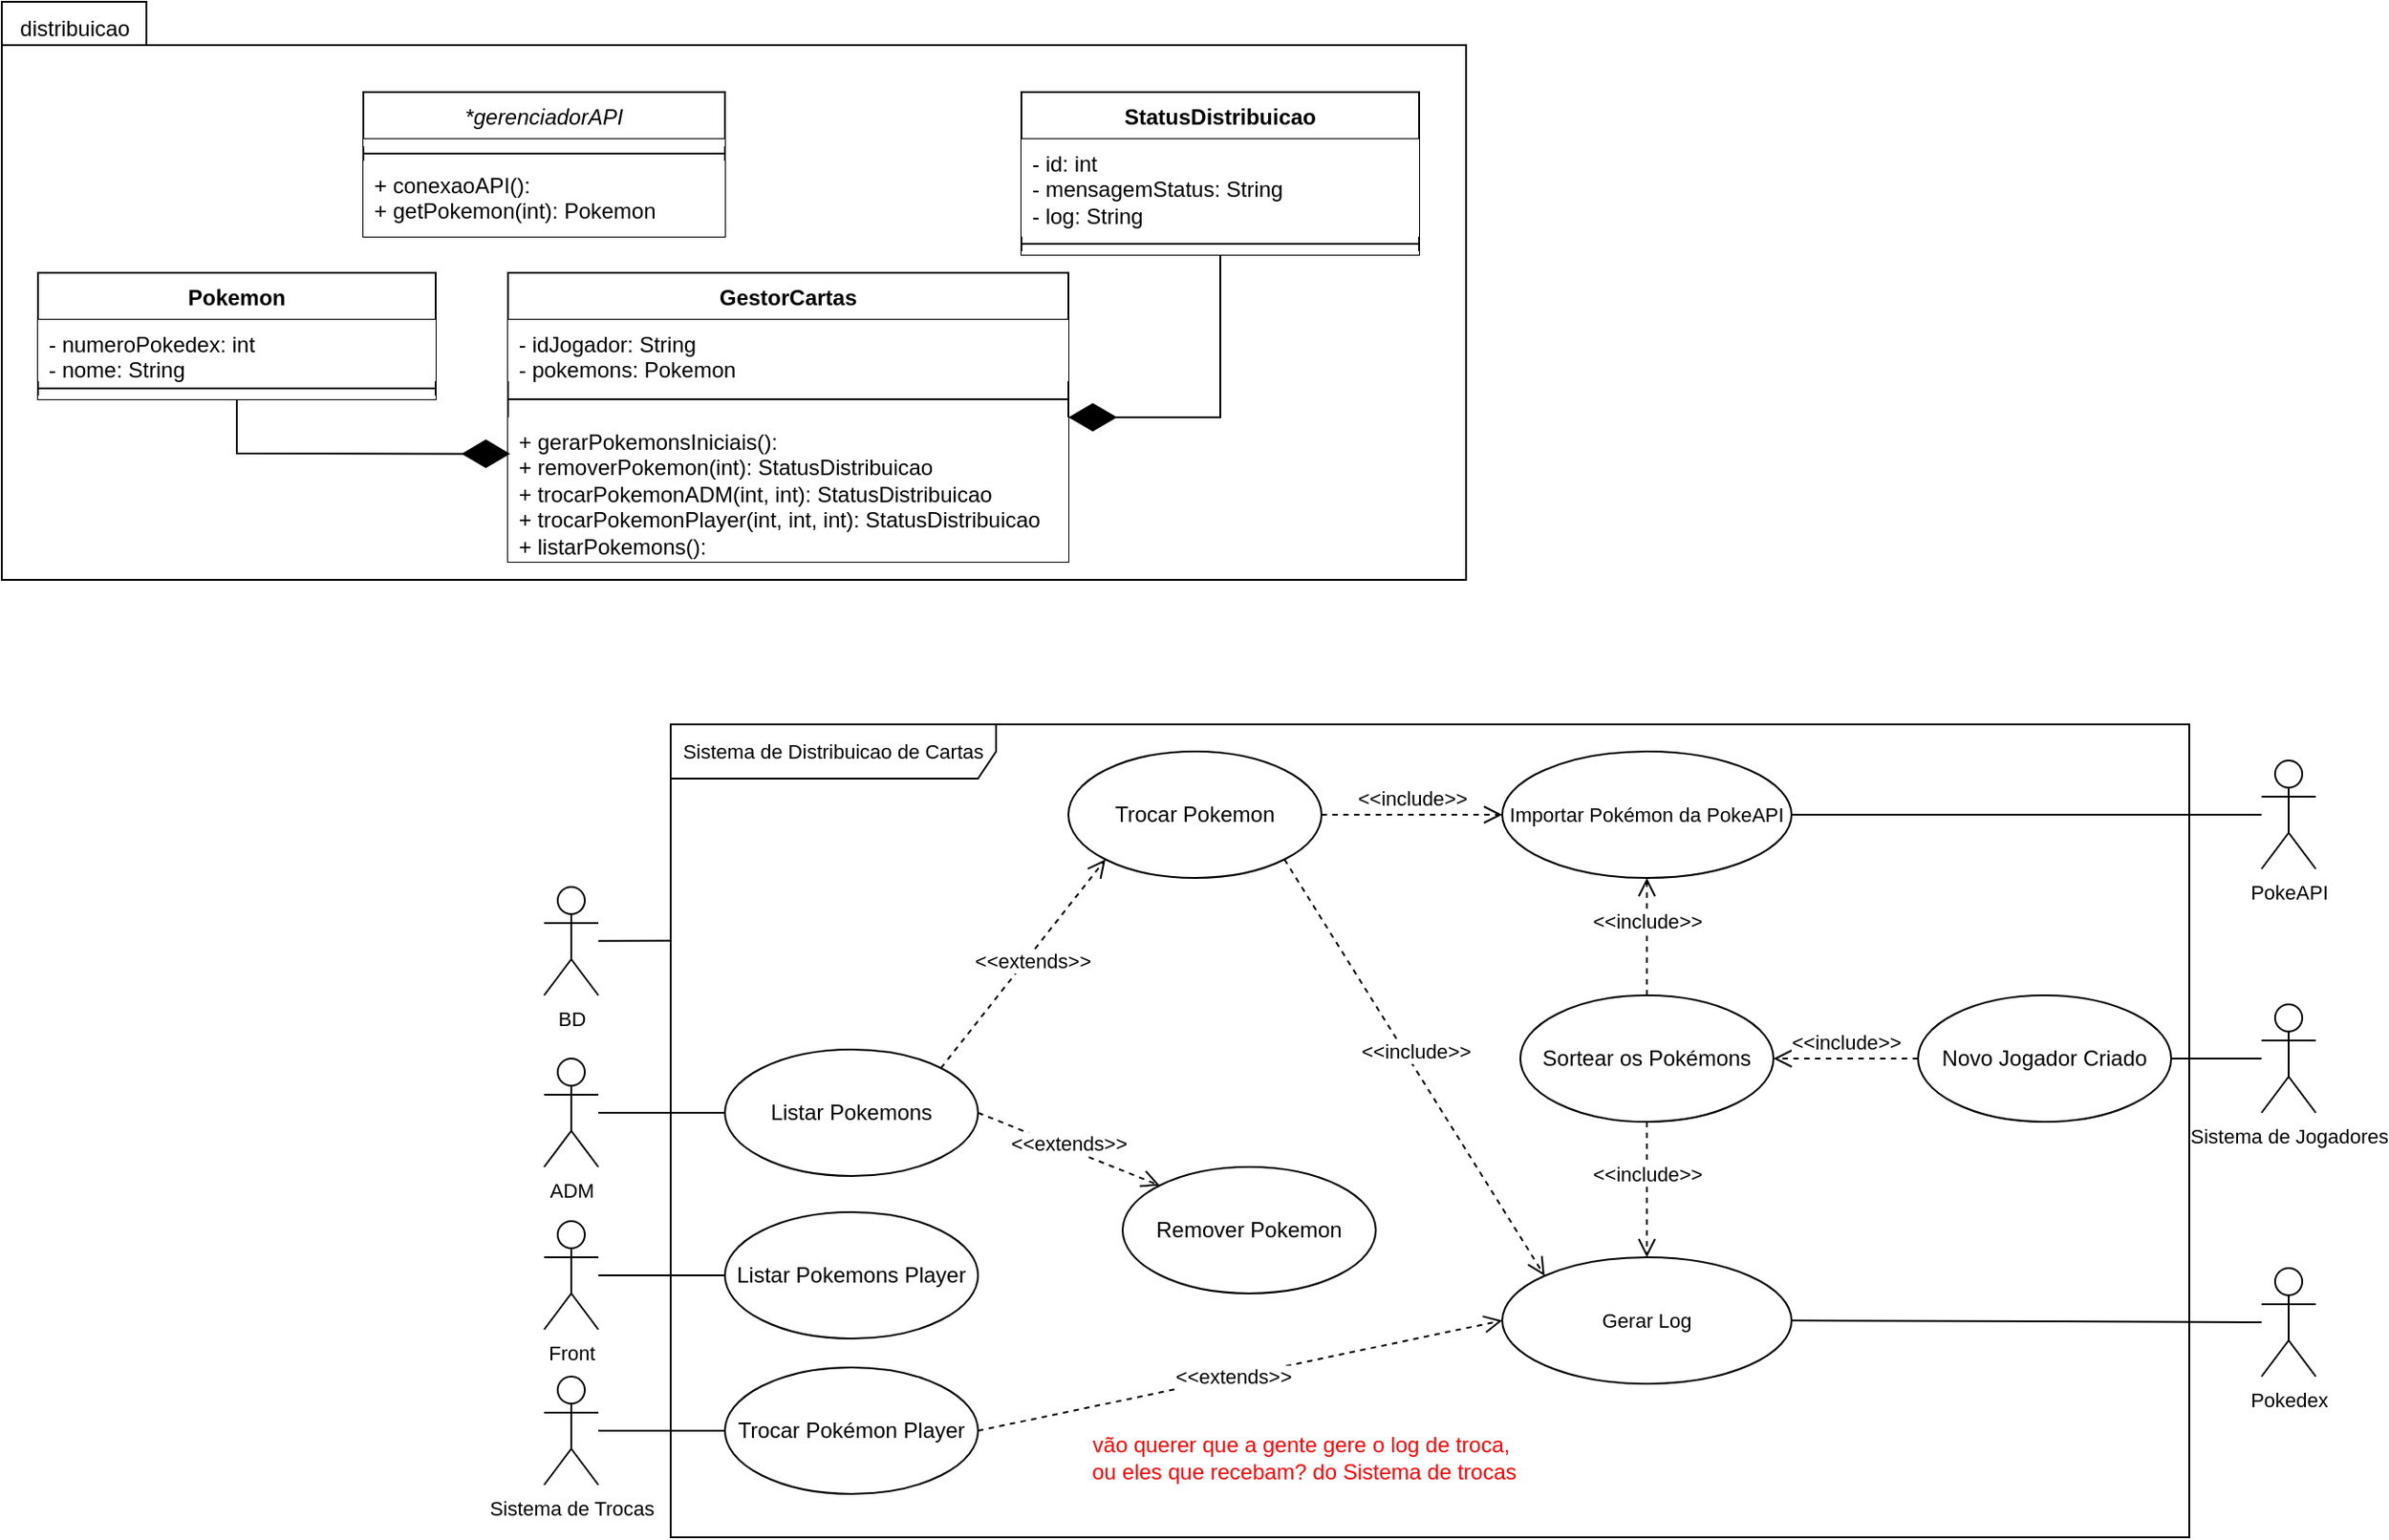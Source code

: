 <mxfile version="26.2.2">
  <diagram name="Página-1" id="5jZvQ3KQJmzvtHpUOqsf">
    <mxGraphModel dx="773" dy="464" grid="1" gridSize="10" guides="1" tooltips="1" connect="1" arrows="1" fold="1" page="1" pageScale="1" pageWidth="827" pageHeight="1169" math="0" shadow="0">
      <root>
        <mxCell id="0" />
        <mxCell id="1" parent="0" />
        <mxCell id="ezxSts8ta102sGjIqSHR-159" value="Sistema de Distribuicao de Cartas" style="shape=umlFrame;whiteSpace=wrap;html=1;pointerEvents=0;fontFamily=Helvetica;fontSize=11;fontColor=default;labelBackgroundColor=default;width=180;height=30;swimlaneFillColor=default;" parent="1" vertex="1">
          <mxGeometry x="520" y="520" width="840" height="450" as="geometry" />
        </mxCell>
        <mxCell id="4cF8ly8krw9naLDRnfGY-16" value="" style="shape=folder;fontStyle=1;spacingTop=10;tabWidth=80;tabHeight=24;tabPosition=left;html=1;whiteSpace=wrap;" parent="1" vertex="1">
          <mxGeometry x="150" y="120" width="810" height="320" as="geometry" />
        </mxCell>
        <mxCell id="ezxSts8ta102sGjIqSHR-75" value="Sortear os Pokémons" style="ellipse;whiteSpace=wrap;html=1;" parent="1" vertex="1">
          <mxGeometry x="990" y="670" width="140" height="70" as="geometry" />
        </mxCell>
        <mxCell id="ezxSts8ta102sGjIqSHR-77" value="Importar Pokémon da PokeAPI" style="ellipse;whiteSpace=wrap;html=1;fontFamily=Helvetica;fontSize=11;fontColor=default;labelBackgroundColor=default;" parent="1" vertex="1">
          <mxGeometry x="980" y="535" width="160" height="70" as="geometry" />
        </mxCell>
        <mxCell id="ezxSts8ta102sGjIqSHR-83" value="Listar Pokemons Player" style="ellipse;whiteSpace=wrap;html=1;" parent="1" vertex="1">
          <mxGeometry x="550" y="790" width="140" height="70" as="geometry" />
        </mxCell>
        <mxCell id="ezxSts8ta102sGjIqSHR-88" value="Trocar Pokémon Player" style="ellipse;whiteSpace=wrap;html=1;" parent="1" vertex="1">
          <mxGeometry x="550" y="876" width="140" height="70" as="geometry" />
        </mxCell>
        <mxCell id="ezxSts8ta102sGjIqSHR-106" value="Remover Pokemon" style="ellipse;whiteSpace=wrap;html=1;" parent="1" vertex="1">
          <mxGeometry x="770" y="765" width="140" height="70" as="geometry" />
        </mxCell>
        <mxCell id="ezxSts8ta102sGjIqSHR-139" value="&lt;div&gt;&lt;br&gt;&lt;/div&gt;&lt;div&gt;&lt;br&gt;&lt;/div&gt;" style="edgeStyle=none;shape=connector;rounded=0;orthogonalLoop=1;jettySize=auto;html=1;strokeColor=default;align=center;verticalAlign=middle;fontFamily=Helvetica;fontSize=11;fontColor=default;labelBackgroundColor=default;endArrow=none;endFill=0;startFill=0;" parent="1" source="ezxSts8ta102sGjIqSHR-109" target="ezxSts8ta102sGjIqSHR-113" edge="1">
          <mxGeometry x="0.067" y="6" relative="1" as="geometry">
            <mxPoint as="offset" />
          </mxGeometry>
        </mxCell>
        <mxCell id="ezxSts8ta102sGjIqSHR-109" value="ADM" style="shape=umlActor;verticalLabelPosition=bottom;verticalAlign=top;html=1;fontFamily=Helvetica;fontSize=11;fontColor=default;labelBackgroundColor=default;" parent="1" vertex="1">
          <mxGeometry x="450" y="705" width="30" height="60" as="geometry" />
        </mxCell>
        <mxCell id="ezxSts8ta102sGjIqSHR-113" value="Listar Pokemons" style="ellipse;whiteSpace=wrap;html=1;" parent="1" vertex="1">
          <mxGeometry x="550" y="700" width="140" height="70" as="geometry" />
        </mxCell>
        <mxCell id="ezxSts8ta102sGjIqSHR-119" value="&amp;lt;&amp;lt;extends&amp;gt;&amp;gt;" style="html=1;verticalAlign=bottom;endArrow=open;dashed=1;endSize=8;curved=0;rounded=0;strokeColor=default;align=center;fontFamily=Helvetica;fontSize=11;fontColor=default;labelBackgroundColor=default;exitX=1;exitY=0.5;exitDx=0;exitDy=0;entryX=0;entryY=0;entryDx=0;entryDy=0;" parent="1" source="ezxSts8ta102sGjIqSHR-113" target="ezxSts8ta102sGjIqSHR-106" edge="1">
          <mxGeometry x="0.032" y="-4" relative="1" as="geometry">
            <mxPoint x="-161" y="835" as="sourcePoint" />
            <mxPoint x="-59" y="865" as="targetPoint" />
            <mxPoint y="1" as="offset" />
          </mxGeometry>
        </mxCell>
        <mxCell id="ezxSts8ta102sGjIqSHR-125" value="&amp;lt;&amp;lt;include&lt;span style=&quot;background-color: light-dark(#ffffff, var(--ge-dark-color, #121212)); color: light-dark(rgb(0, 0, 0), rgb(255, 255, 255));&quot;&gt;&amp;gt;&amp;gt;&lt;/span&gt;" style="html=1;verticalAlign=bottom;endArrow=open;dashed=1;endSize=8;curved=0;rounded=0;strokeColor=default;align=center;fontFamily=Helvetica;fontSize=11;fontColor=default;labelBackgroundColor=default;entryX=0.5;entryY=1;entryDx=0;entryDy=0;exitX=0.5;exitY=0;exitDx=0;exitDy=0;" parent="1" source="ezxSts8ta102sGjIqSHR-75" target="ezxSts8ta102sGjIqSHR-77" edge="1">
          <mxGeometry relative="1" as="geometry">
            <mxPoint x="1000" y="550" as="sourcePoint" />
            <mxPoint x="980" y="530" as="targetPoint" />
          </mxGeometry>
        </mxCell>
        <mxCell id="ezxSts8ta102sGjIqSHR-142" style="edgeStyle=none;shape=connector;rounded=0;orthogonalLoop=1;jettySize=auto;html=1;entryX=0;entryY=0.5;entryDx=0;entryDy=0;strokeColor=default;align=center;verticalAlign=middle;fontFamily=Helvetica;fontSize=11;fontColor=default;labelBackgroundColor=default;startFill=0;endArrow=none;endFill=0;" parent="1" source="ezxSts8ta102sGjIqSHR-140" target="ezxSts8ta102sGjIqSHR-83" edge="1">
          <mxGeometry relative="1" as="geometry" />
        </mxCell>
        <mxCell id="ezxSts8ta102sGjIqSHR-157" style="edgeStyle=none;shape=connector;rounded=0;orthogonalLoop=1;jettySize=auto;html=1;strokeColor=default;align=center;verticalAlign=middle;fontFamily=Helvetica;fontSize=11;fontColor=default;labelBackgroundColor=default;startFill=0;endArrow=none;endFill=0;entryX=0;entryY=0.5;entryDx=0;entryDy=0;" parent="1" source="ezxSts8ta102sGjIqSHR-161" target="ezxSts8ta102sGjIqSHR-88" edge="1">
          <mxGeometry relative="1" as="geometry">
            <mxPoint x="290" y="940" as="sourcePoint" />
          </mxGeometry>
        </mxCell>
        <mxCell id="ezxSts8ta102sGjIqSHR-140" value="Front" style="shape=umlActor;verticalLabelPosition=bottom;verticalAlign=top;html=1;fontFamily=Helvetica;fontSize=11;fontColor=default;labelBackgroundColor=default;" parent="1" vertex="1">
          <mxGeometry x="450" y="795" width="30" height="60" as="geometry" />
        </mxCell>
        <mxCell id="ezxSts8ta102sGjIqSHR-144" value="Trocar Pokemon" style="ellipse;whiteSpace=wrap;html=1;" parent="1" vertex="1">
          <mxGeometry x="740" y="535" width="140" height="70" as="geometry" />
        </mxCell>
        <mxCell id="ezxSts8ta102sGjIqSHR-146" value="&amp;lt;&amp;lt;extends&amp;gt;&amp;gt;" style="html=1;verticalAlign=bottom;endArrow=open;dashed=1;endSize=8;curved=0;rounded=0;strokeColor=default;align=center;fontFamily=Helvetica;fontSize=11;fontColor=default;labelBackgroundColor=default;entryX=0;entryY=1;entryDx=0;entryDy=0;exitX=1;exitY=0;exitDx=0;exitDy=0;" parent="1" source="ezxSts8ta102sGjIqSHR-113" target="ezxSts8ta102sGjIqSHR-144" edge="1">
          <mxGeometry x="-0.039" y="-9" relative="1" as="geometry">
            <mxPoint x="460" y="705" as="sourcePoint" />
            <mxPoint x="460" y="635" as="targetPoint" />
            <mxPoint as="offset" />
          </mxGeometry>
        </mxCell>
        <mxCell id="ezxSts8ta102sGjIqSHR-148" value="&amp;lt;&amp;lt;include&lt;span style=&quot;background-color: light-dark(#ffffff, var(--ge-dark-color, #121212)); color: light-dark(rgb(0, 0, 0), rgb(255, 255, 255));&quot;&gt;&amp;gt;&amp;gt;&lt;/span&gt;" style="html=1;verticalAlign=bottom;endArrow=open;dashed=1;endSize=8;curved=0;rounded=0;strokeColor=default;align=center;fontFamily=Helvetica;fontSize=11;fontColor=default;labelBackgroundColor=default;exitX=1;exitY=0.5;exitDx=0;exitDy=0;" parent="1" source="ezxSts8ta102sGjIqSHR-144" target="ezxSts8ta102sGjIqSHR-77" edge="1">
          <mxGeometry relative="1" as="geometry">
            <mxPoint x="1000" y="440" as="sourcePoint" />
            <mxPoint x="820" y="580" as="targetPoint" />
          </mxGeometry>
        </mxCell>
        <mxCell id="ezxSts8ta102sGjIqSHR-160" value="Sistema de Jogadores" style="shape=umlActor;verticalLabelPosition=bottom;verticalAlign=top;html=1;fontFamily=Helvetica;fontSize=11;fontColor=default;labelBackgroundColor=default;" parent="1" vertex="1">
          <mxGeometry x="1400" y="675" width="30" height="60" as="geometry" />
        </mxCell>
        <mxCell id="ezxSts8ta102sGjIqSHR-161" value="Sistema de Trocas" style="shape=umlActor;verticalLabelPosition=bottom;verticalAlign=top;html=1;fontFamily=Helvetica;fontSize=11;fontColor=default;labelBackgroundColor=default;" parent="1" vertex="1">
          <mxGeometry x="450" y="881" width="30" height="60" as="geometry" />
        </mxCell>
        <mxCell id="ezxSts8ta102sGjIqSHR-167" style="edgeStyle=none;shape=connector;rounded=0;orthogonalLoop=1;jettySize=auto;html=1;strokeColor=default;align=center;verticalAlign=middle;fontFamily=Helvetica;fontSize=11;fontColor=default;labelBackgroundColor=default;startFill=0;endArrow=none;endFill=0;entryX=0;entryY=0.266;entryDx=0;entryDy=0;entryPerimeter=0;" parent="1" source="ezxSts8ta102sGjIqSHR-166" target="ezxSts8ta102sGjIqSHR-159" edge="1">
          <mxGeometry relative="1" as="geometry">
            <mxPoint x="529" y="640" as="targetPoint" />
          </mxGeometry>
        </mxCell>
        <mxCell id="ezxSts8ta102sGjIqSHR-166" value="BD&lt;div&gt;&lt;br&gt;&lt;/div&gt;" style="shape=umlActor;verticalLabelPosition=bottom;verticalAlign=top;html=1;fontFamily=Helvetica;fontSize=11;labelBackgroundColor=default;" parent="1" vertex="1">
          <mxGeometry x="450" y="610" width="30" height="60" as="geometry" />
        </mxCell>
        <mxCell id="4cF8ly8krw9naLDRnfGY-5" value="GestorCartas" style="swimlane;fontStyle=1;align=center;verticalAlign=top;childLayout=stackLayout;horizontal=1;startSize=26;horizontalStack=0;resizeParent=1;resizeParentMax=0;resizeLast=0;collapsible=1;marginBottom=0;whiteSpace=wrap;html=1;" parent="1" vertex="1">
          <mxGeometry x="430" y="270" width="310" height="160" as="geometry" />
        </mxCell>
        <mxCell id="4cF8ly8krw9naLDRnfGY-6" value="&lt;div&gt;- idJogador: String&lt;/div&gt;- pokemons: Pokemon" style="text;align=left;verticalAlign=top;spacingLeft=4;spacingRight=4;overflow=hidden;rotatable=0;points=[[0,0.5],[1,0.5]];portConstraint=eastwest;whiteSpace=wrap;html=1;fillColor=default;" parent="4cF8ly8krw9naLDRnfGY-5" vertex="1">
          <mxGeometry y="26" width="310" height="34" as="geometry" />
        </mxCell>
        <mxCell id="4cF8ly8krw9naLDRnfGY-7" value="" style="line;strokeWidth=1;fillColor=none;align=left;verticalAlign=middle;spacingTop=-1;spacingLeft=3;spacingRight=3;rotatable=0;labelPosition=right;points=[];portConstraint=eastwest;strokeColor=inherit;" parent="4cF8ly8krw9naLDRnfGY-5" vertex="1">
          <mxGeometry y="60" width="310" height="20" as="geometry" />
        </mxCell>
        <mxCell id="4cF8ly8krw9naLDRnfGY-8" value="+ gerarPokemonsIniciais():&lt;br&gt;&lt;div&gt;&lt;span style=&quot;background-color: transparent; color: light-dark(rgb(0, 0, 0), rgb(255, 255, 255));&quot;&gt;+&lt;/span&gt;&lt;span style=&quot;background-color: transparent; color: light-dark(rgb(0, 0, 0), rgb(255, 255, 255));&quot;&gt;&amp;nbsp;&lt;/span&gt;removerPokemon(int): StatusDistribuicao&lt;/div&gt;&lt;div&gt;&lt;span style=&quot;background-color: transparent; color: light-dark(rgb(0, 0, 0), rgb(255, 255, 255));&quot;&gt;+&lt;/span&gt;&lt;span style=&quot;background-color: transparent; color: light-dark(rgb(0, 0, 0), rgb(255, 255, 255));&quot;&gt;&amp;nbsp;&lt;/span&gt;trocarPokemonADM(int, int):&amp;nbsp;&lt;span style=&quot;background-color: transparent; color: light-dark(rgb(0, 0, 0), rgb(255, 255, 255));&quot;&gt;StatusDistribuicao&lt;/span&gt;&lt;/div&gt;&lt;div&gt;&lt;span style=&quot;background-color: transparent; color: light-dark(rgb(0, 0, 0), rgb(255, 255, 255));&quot;&gt;+&lt;/span&gt;&lt;span style=&quot;background-color: transparent; color: light-dark(rgb(0, 0, 0), rgb(255, 255, 255));&quot;&gt;&amp;nbsp;&lt;/span&gt;trocarPokemonPlayer(int, int, int):&amp;nbsp;&lt;span style=&quot;background-color: transparent; color: light-dark(rgb(0, 0, 0), rgb(255, 255, 255));&quot;&gt;StatusDistribuicao&lt;/span&gt;&lt;/div&gt;&lt;div&gt;&lt;span style=&quot;background-color: transparent; color: light-dark(rgb(0, 0, 0), rgb(255, 255, 255));&quot;&gt;+&lt;/span&gt;&lt;span style=&quot;background-color: transparent; color: light-dark(rgb(0, 0, 0), rgb(255, 255, 255));&quot;&gt;&amp;nbsp;&lt;/span&gt;&lt;span style=&quot;background-color: transparent; color: light-dark(rgb(0, 0, 0), rgb(255, 255, 255));&quot;&gt;listarPokemons():&lt;/span&gt;&lt;/div&gt;&lt;div&gt;&lt;br&gt;&lt;/div&gt;" style="text;align=left;verticalAlign=top;spacingLeft=4;spacingRight=4;overflow=hidden;rotatable=0;points=[[0,0.5],[1,0.5]];portConstraint=eastwest;whiteSpace=wrap;html=1;fillColor=default;" parent="4cF8ly8krw9naLDRnfGY-5" vertex="1">
          <mxGeometry y="80" width="310" height="80" as="geometry" />
        </mxCell>
        <mxCell id="4cF8ly8krw9naLDRnfGY-9" value="&lt;span style=&quot;font-weight: 400;&quot;&gt;&lt;i&gt;*gerenciadorAPI&lt;/i&gt;&lt;/span&gt;" style="swimlane;fontStyle=1;align=center;verticalAlign=top;childLayout=stackLayout;horizontal=1;startSize=26;horizontalStack=0;resizeParent=1;resizeParentMax=0;resizeLast=0;collapsible=1;marginBottom=0;whiteSpace=wrap;html=1;" parent="1" vertex="1">
          <mxGeometry x="350" y="170" width="200" height="80" as="geometry" />
        </mxCell>
        <mxCell id="4cF8ly8krw9naLDRnfGY-10" value="" style="text;align=left;verticalAlign=top;spacingLeft=4;spacingRight=4;overflow=hidden;rotatable=0;points=[[0,0.5],[1,0.5]];portConstraint=eastwest;whiteSpace=wrap;html=1;fillColor=default;" parent="4cF8ly8krw9naLDRnfGY-9" vertex="1">
          <mxGeometry y="26" width="200" height="4" as="geometry" />
        </mxCell>
        <mxCell id="4cF8ly8krw9naLDRnfGY-11" value="" style="line;strokeWidth=1;fillColor=none;align=left;verticalAlign=middle;spacingTop=-1;spacingLeft=3;spacingRight=3;rotatable=0;labelPosition=right;points=[];portConstraint=eastwest;strokeColor=inherit;" parent="4cF8ly8krw9naLDRnfGY-9" vertex="1">
          <mxGeometry y="30" width="200" height="8" as="geometry" />
        </mxCell>
        <mxCell id="4cF8ly8krw9naLDRnfGY-12" value="+&amp;nbsp;conexaoAPI():&lt;br&gt;&lt;div&gt;&lt;span style=&quot;background-color: transparent; color: light-dark(rgb(0, 0, 0), rgb(255, 255, 255));&quot;&gt;+&lt;/span&gt;&lt;span style=&quot;background-color: transparent; color: light-dark(rgb(0, 0, 0), rgb(255, 255, 255));&quot;&gt;&amp;nbsp;&lt;/span&gt;getPokemon(int): Pokemon&lt;/div&gt;&lt;div&gt;&lt;br&gt;&lt;/div&gt;" style="text;align=left;verticalAlign=top;spacingLeft=4;spacingRight=4;overflow=hidden;rotatable=0;points=[[0,0.5],[1,0.5]];portConstraint=eastwest;whiteSpace=wrap;html=1;fillColor=default;" parent="4cF8ly8krw9naLDRnfGY-9" vertex="1">
          <mxGeometry y="38" width="200" height="42" as="geometry" />
        </mxCell>
        <mxCell id="4cF8ly8krw9naLDRnfGY-17" value="distribuicao" style="text;html=1;align=center;verticalAlign=middle;resizable=0;points=[];autosize=1;strokeColor=none;fillColor=none;" parent="1" vertex="1">
          <mxGeometry x="150" y="120" width="80" height="30" as="geometry" />
        </mxCell>
        <mxCell id="WzYWS7bRCb9a42TzyiDC-1" value="StatusDistribuicao" style="swimlane;fontStyle=1;align=center;verticalAlign=top;childLayout=stackLayout;horizontal=1;startSize=26;horizontalStack=0;resizeParent=1;resizeParentMax=0;resizeLast=0;collapsible=1;marginBottom=0;whiteSpace=wrap;html=1;" parent="1" vertex="1">
          <mxGeometry x="714" y="170" width="220" height="90" as="geometry" />
        </mxCell>
        <mxCell id="WzYWS7bRCb9a42TzyiDC-2" value="- id: int&lt;div&gt;- mensagemStatus: String&lt;/div&gt;&lt;div&gt;- log: String&lt;/div&gt;" style="text;align=left;verticalAlign=top;spacingLeft=4;spacingRight=4;overflow=hidden;rotatable=0;points=[[0,0.5],[1,0.5]];portConstraint=eastwest;whiteSpace=wrap;html=1;fillColor=default;" parent="WzYWS7bRCb9a42TzyiDC-1" vertex="1">
          <mxGeometry y="26" width="220" height="54" as="geometry" />
        </mxCell>
        <mxCell id="WzYWS7bRCb9a42TzyiDC-3" value="" style="line;strokeWidth=1;fillColor=none;align=left;verticalAlign=middle;spacingTop=-1;spacingLeft=3;spacingRight=3;rotatable=0;labelPosition=right;points=[];portConstraint=eastwest;strokeColor=inherit;" parent="WzYWS7bRCb9a42TzyiDC-1" vertex="1">
          <mxGeometry y="80" width="220" height="8" as="geometry" />
        </mxCell>
        <mxCell id="WzYWS7bRCb9a42TzyiDC-4" value="&lt;div&gt;&lt;br&gt;&lt;/div&gt;" style="text;align=left;verticalAlign=top;spacingLeft=4;spacingRight=4;overflow=hidden;rotatable=0;points=[[0,0.5],[1,0.5]];portConstraint=eastwest;whiteSpace=wrap;html=1;fillColor=default;" parent="WzYWS7bRCb9a42TzyiDC-1" vertex="1">
          <mxGeometry y="88" width="220" height="2" as="geometry" />
        </mxCell>
        <mxCell id="WzYWS7bRCb9a42TzyiDC-7" style="rounded=0;orthogonalLoop=1;jettySize=auto;html=1;entryX=1;entryY=0.5;entryDx=0;entryDy=0;endArrow=none;startFill=0;" parent="1" source="WzYWS7bRCb9a42TzyiDC-6" target="ezxSts8ta102sGjIqSHR-77" edge="1">
          <mxGeometry relative="1" as="geometry" />
        </mxCell>
        <mxCell id="WzYWS7bRCb9a42TzyiDC-6" value="&lt;div&gt;PokeAPI&lt;/div&gt;" style="shape=umlActor;verticalLabelPosition=bottom;verticalAlign=top;html=1;fontFamily=Helvetica;fontSize=11;fontColor=default;labelBackgroundColor=default;" parent="1" vertex="1">
          <mxGeometry x="1400" y="540" width="30" height="60" as="geometry" />
        </mxCell>
        <mxCell id="WzYWS7bRCb9a42TzyiDC-9" style="rounded=0;orthogonalLoop=1;jettySize=auto;html=1;entryX=1;entryY=0.5;entryDx=0;entryDy=0;endArrow=none;startFill=0;" parent="1" source="WzYWS7bRCb9a42TzyiDC-8" target="WzYWS7bRCb9a42TzyiDC-12" edge="1">
          <mxGeometry relative="1" as="geometry" />
        </mxCell>
        <mxCell id="WzYWS7bRCb9a42TzyiDC-8" value="&lt;div&gt;Pokedex&lt;/div&gt;" style="shape=umlActor;verticalLabelPosition=bottom;verticalAlign=top;html=1;fontFamily=Helvetica;fontSize=11;fontColor=default;labelBackgroundColor=default;" parent="1" vertex="1">
          <mxGeometry x="1400" y="821" width="30" height="60" as="geometry" />
        </mxCell>
        <mxCell id="WzYWS7bRCb9a42TzyiDC-12" value="Gerar Log" style="ellipse;whiteSpace=wrap;html=1;fontFamily=Helvetica;fontSize=11;fontColor=default;labelBackgroundColor=default;" parent="1" vertex="1">
          <mxGeometry x="980" y="815" width="160" height="70" as="geometry" />
        </mxCell>
        <mxCell id="WzYWS7bRCb9a42TzyiDC-13" value="&amp;lt;&amp;lt;include&lt;span style=&quot;background-color: light-dark(#ffffff, var(--ge-dark-color, #121212)); color: light-dark(rgb(0, 0, 0), rgb(255, 255, 255));&quot;&gt;&amp;gt;&amp;gt;&lt;/span&gt;" style="html=1;verticalAlign=bottom;endArrow=open;dashed=1;endSize=8;curved=0;rounded=0;strokeColor=default;align=center;fontFamily=Helvetica;fontSize=11;fontColor=default;labelBackgroundColor=default;exitX=1;exitY=1;exitDx=0;exitDy=0;entryX=0;entryY=0;entryDx=0;entryDy=0;" parent="1" source="ezxSts8ta102sGjIqSHR-144" target="WzYWS7bRCb9a42TzyiDC-12" edge="1">
          <mxGeometry relative="1" as="geometry">
            <mxPoint x="910" y="665" as="sourcePoint" />
            <mxPoint x="990" y="665" as="targetPoint" />
          </mxGeometry>
        </mxCell>
        <mxCell id="WzYWS7bRCb9a42TzyiDC-14" value="&amp;lt;&amp;lt;include&lt;span style=&quot;background-color: light-dark(#ffffff, var(--ge-dark-color, #121212)); color: light-dark(rgb(0, 0, 0), rgb(255, 255, 255));&quot;&gt;&amp;gt;&amp;gt;&lt;/span&gt;" style="html=1;verticalAlign=bottom;endArrow=open;dashed=1;endSize=8;curved=0;rounded=0;strokeColor=default;align=center;fontFamily=Helvetica;fontSize=11;fontColor=default;labelBackgroundColor=default;exitX=0.5;exitY=1;exitDx=0;exitDy=0;" parent="1" source="ezxSts8ta102sGjIqSHR-75" target="WzYWS7bRCb9a42TzyiDC-12" edge="1">
          <mxGeometry relative="1" as="geometry">
            <mxPoint x="890" y="690" as="sourcePoint" />
            <mxPoint x="1013" y="835" as="targetPoint" />
          </mxGeometry>
        </mxCell>
        <mxCell id="WzYWS7bRCb9a42TzyiDC-26" value="" style="edgeStyle=none;shape=connector;rounded=0;orthogonalLoop=1;jettySize=auto;html=1;entryX=1;entryY=0.5;entryDx=0;entryDy=0;strokeColor=default;align=center;verticalAlign=middle;fontFamily=Helvetica;fontSize=11;fontColor=default;labelBackgroundColor=default;startFill=0;endArrow=none;endFill=0;" parent="1" source="ezxSts8ta102sGjIqSHR-160" target="WzYWS7bRCb9a42TzyiDC-25" edge="1">
          <mxGeometry relative="1" as="geometry">
            <mxPoint x="1310" y="706" as="sourcePoint" />
            <mxPoint x="1130" y="705" as="targetPoint" />
          </mxGeometry>
        </mxCell>
        <mxCell id="WzYWS7bRCb9a42TzyiDC-25" value="Novo Jogador Criado" style="ellipse;whiteSpace=wrap;html=1;" parent="1" vertex="1">
          <mxGeometry x="1210" y="670" width="140" height="70" as="geometry" />
        </mxCell>
        <mxCell id="WzYWS7bRCb9a42TzyiDC-27" value="&amp;lt;&amp;lt;include&lt;span style=&quot;background-color: light-dark(#ffffff, var(--ge-dark-color, #121212)); color: light-dark(rgb(0, 0, 0), rgb(255, 255, 255));&quot;&gt;&amp;gt;&amp;gt;&lt;/span&gt;" style="html=1;verticalAlign=bottom;endArrow=open;dashed=1;endSize=8;curved=0;rounded=0;strokeColor=default;align=center;fontFamily=Helvetica;fontSize=11;fontColor=default;labelBackgroundColor=default;exitX=0;exitY=0.5;exitDx=0;exitDy=0;" parent="1" source="WzYWS7bRCb9a42TzyiDC-25" target="ezxSts8ta102sGjIqSHR-75" edge="1">
          <mxGeometry relative="1" as="geometry">
            <mxPoint x="1070" y="680" as="sourcePoint" />
            <mxPoint x="1070" y="615" as="targetPoint" />
          </mxGeometry>
        </mxCell>
        <mxCell id="cfTFqjE8HK-LK__kOsnl-6" value="" style="endArrow=diamondThin;endFill=1;endSize=24;html=1;rounded=0;exitX=0.5;exitY=1;exitDx=0;exitDy=0;entryX=1;entryY=0.5;entryDx=0;entryDy=0;" parent="1" source="WzYWS7bRCb9a42TzyiDC-1" target="4cF8ly8krw9naLDRnfGY-5" edge="1">
          <mxGeometry width="160" relative="1" as="geometry">
            <mxPoint x="740" y="280" as="sourcePoint" />
            <mxPoint x="900" y="280" as="targetPoint" />
            <Array as="points">
              <mxPoint x="824" y="350" />
            </Array>
          </mxGeometry>
        </mxCell>
        <mxCell id="cfTFqjE8HK-LK__kOsnl-10" value="&amp;lt;&amp;lt;extends&amp;gt;&amp;gt;" style="html=1;verticalAlign=bottom;endArrow=open;dashed=1;endSize=8;curved=0;rounded=0;strokeColor=default;align=center;fontFamily=Helvetica;fontSize=11;fontColor=default;labelBackgroundColor=default;exitX=1;exitY=0.5;exitDx=0;exitDy=0;entryX=0;entryY=0.5;entryDx=0;entryDy=0;" parent="1" source="ezxSts8ta102sGjIqSHR-88" target="WzYWS7bRCb9a42TzyiDC-12" edge="1">
          <mxGeometry x="-0.039" y="-9" relative="1" as="geometry">
            <mxPoint x="680" y="720" as="sourcePoint" />
            <mxPoint x="770" y="605" as="targetPoint" />
            <mxPoint as="offset" />
          </mxGeometry>
        </mxCell>
        <mxCell id="cfTFqjE8HK-LK__kOsnl-12" value="&lt;font color=&quot;#ff0000&quot;&gt;vão querer que a gente gere o log de troca,&amp;nbsp;&lt;/font&gt;&lt;div&gt;&lt;font color=&quot;#ff0000&quot;&gt;ou eles que recebam? do Sistema de trocas&lt;/font&gt;&lt;/div&gt;" style="text;html=1;align=center;verticalAlign=middle;resizable=0;points=[];autosize=1;strokeColor=none;fillColor=none;" parent="1" vertex="1">
          <mxGeometry x="740" y="906" width="260" height="40" as="geometry" />
        </mxCell>
        <mxCell id="0U14EicLg5xoFfs1IhI6-2" value="" style="endArrow=diamondThin;endFill=1;endSize=24;html=1;rounded=0;exitX=0.5;exitY=1;exitDx=0;exitDy=0;entryX=0.004;entryY=0.253;entryDx=0;entryDy=0;entryPerimeter=0;" edge="1" parent="1" source="0U14EicLg5xoFfs1IhI6-4" target="4cF8ly8krw9naLDRnfGY-8">
          <mxGeometry width="160" relative="1" as="geometry">
            <mxPoint x="834" y="270" as="sourcePoint" />
            <mxPoint x="750" y="360" as="targetPoint" />
            <Array as="points">
              <mxPoint x="280" y="370" />
            </Array>
          </mxGeometry>
        </mxCell>
        <mxCell id="0U14EicLg5xoFfs1IhI6-4" value="Pokemon" style="swimlane;fontStyle=1;align=center;verticalAlign=top;childLayout=stackLayout;horizontal=1;startSize=26;horizontalStack=0;resizeParent=1;resizeParentMax=0;resizeLast=0;collapsible=1;marginBottom=0;whiteSpace=wrap;html=1;" vertex="1" parent="1">
          <mxGeometry x="170" y="270" width="220" height="70" as="geometry" />
        </mxCell>
        <mxCell id="0U14EicLg5xoFfs1IhI6-5" value="- numeroPokedex: int&lt;div&gt;- nome: String&lt;/div&gt;" style="text;align=left;verticalAlign=top;spacingLeft=4;spacingRight=4;overflow=hidden;rotatable=0;points=[[0,0.5],[1,0.5]];portConstraint=eastwest;whiteSpace=wrap;html=1;fillColor=default;" vertex="1" parent="0U14EicLg5xoFfs1IhI6-4">
          <mxGeometry y="26" width="220" height="34" as="geometry" />
        </mxCell>
        <mxCell id="0U14EicLg5xoFfs1IhI6-6" value="" style="line;strokeWidth=1;fillColor=none;align=left;verticalAlign=middle;spacingTop=-1;spacingLeft=3;spacingRight=3;rotatable=0;labelPosition=right;points=[];portConstraint=eastwest;strokeColor=inherit;" vertex="1" parent="0U14EicLg5xoFfs1IhI6-4">
          <mxGeometry y="60" width="220" height="8" as="geometry" />
        </mxCell>
        <mxCell id="0U14EicLg5xoFfs1IhI6-7" value="&lt;div&gt;&lt;br&gt;&lt;/div&gt;" style="text;align=left;verticalAlign=top;spacingLeft=4;spacingRight=4;overflow=hidden;rotatable=0;points=[[0,0.5],[1,0.5]];portConstraint=eastwest;whiteSpace=wrap;html=1;fillColor=default;" vertex="1" parent="0U14EicLg5xoFfs1IhI6-4">
          <mxGeometry y="68" width="220" height="2" as="geometry" />
        </mxCell>
      </root>
    </mxGraphModel>
  </diagram>
</mxfile>
